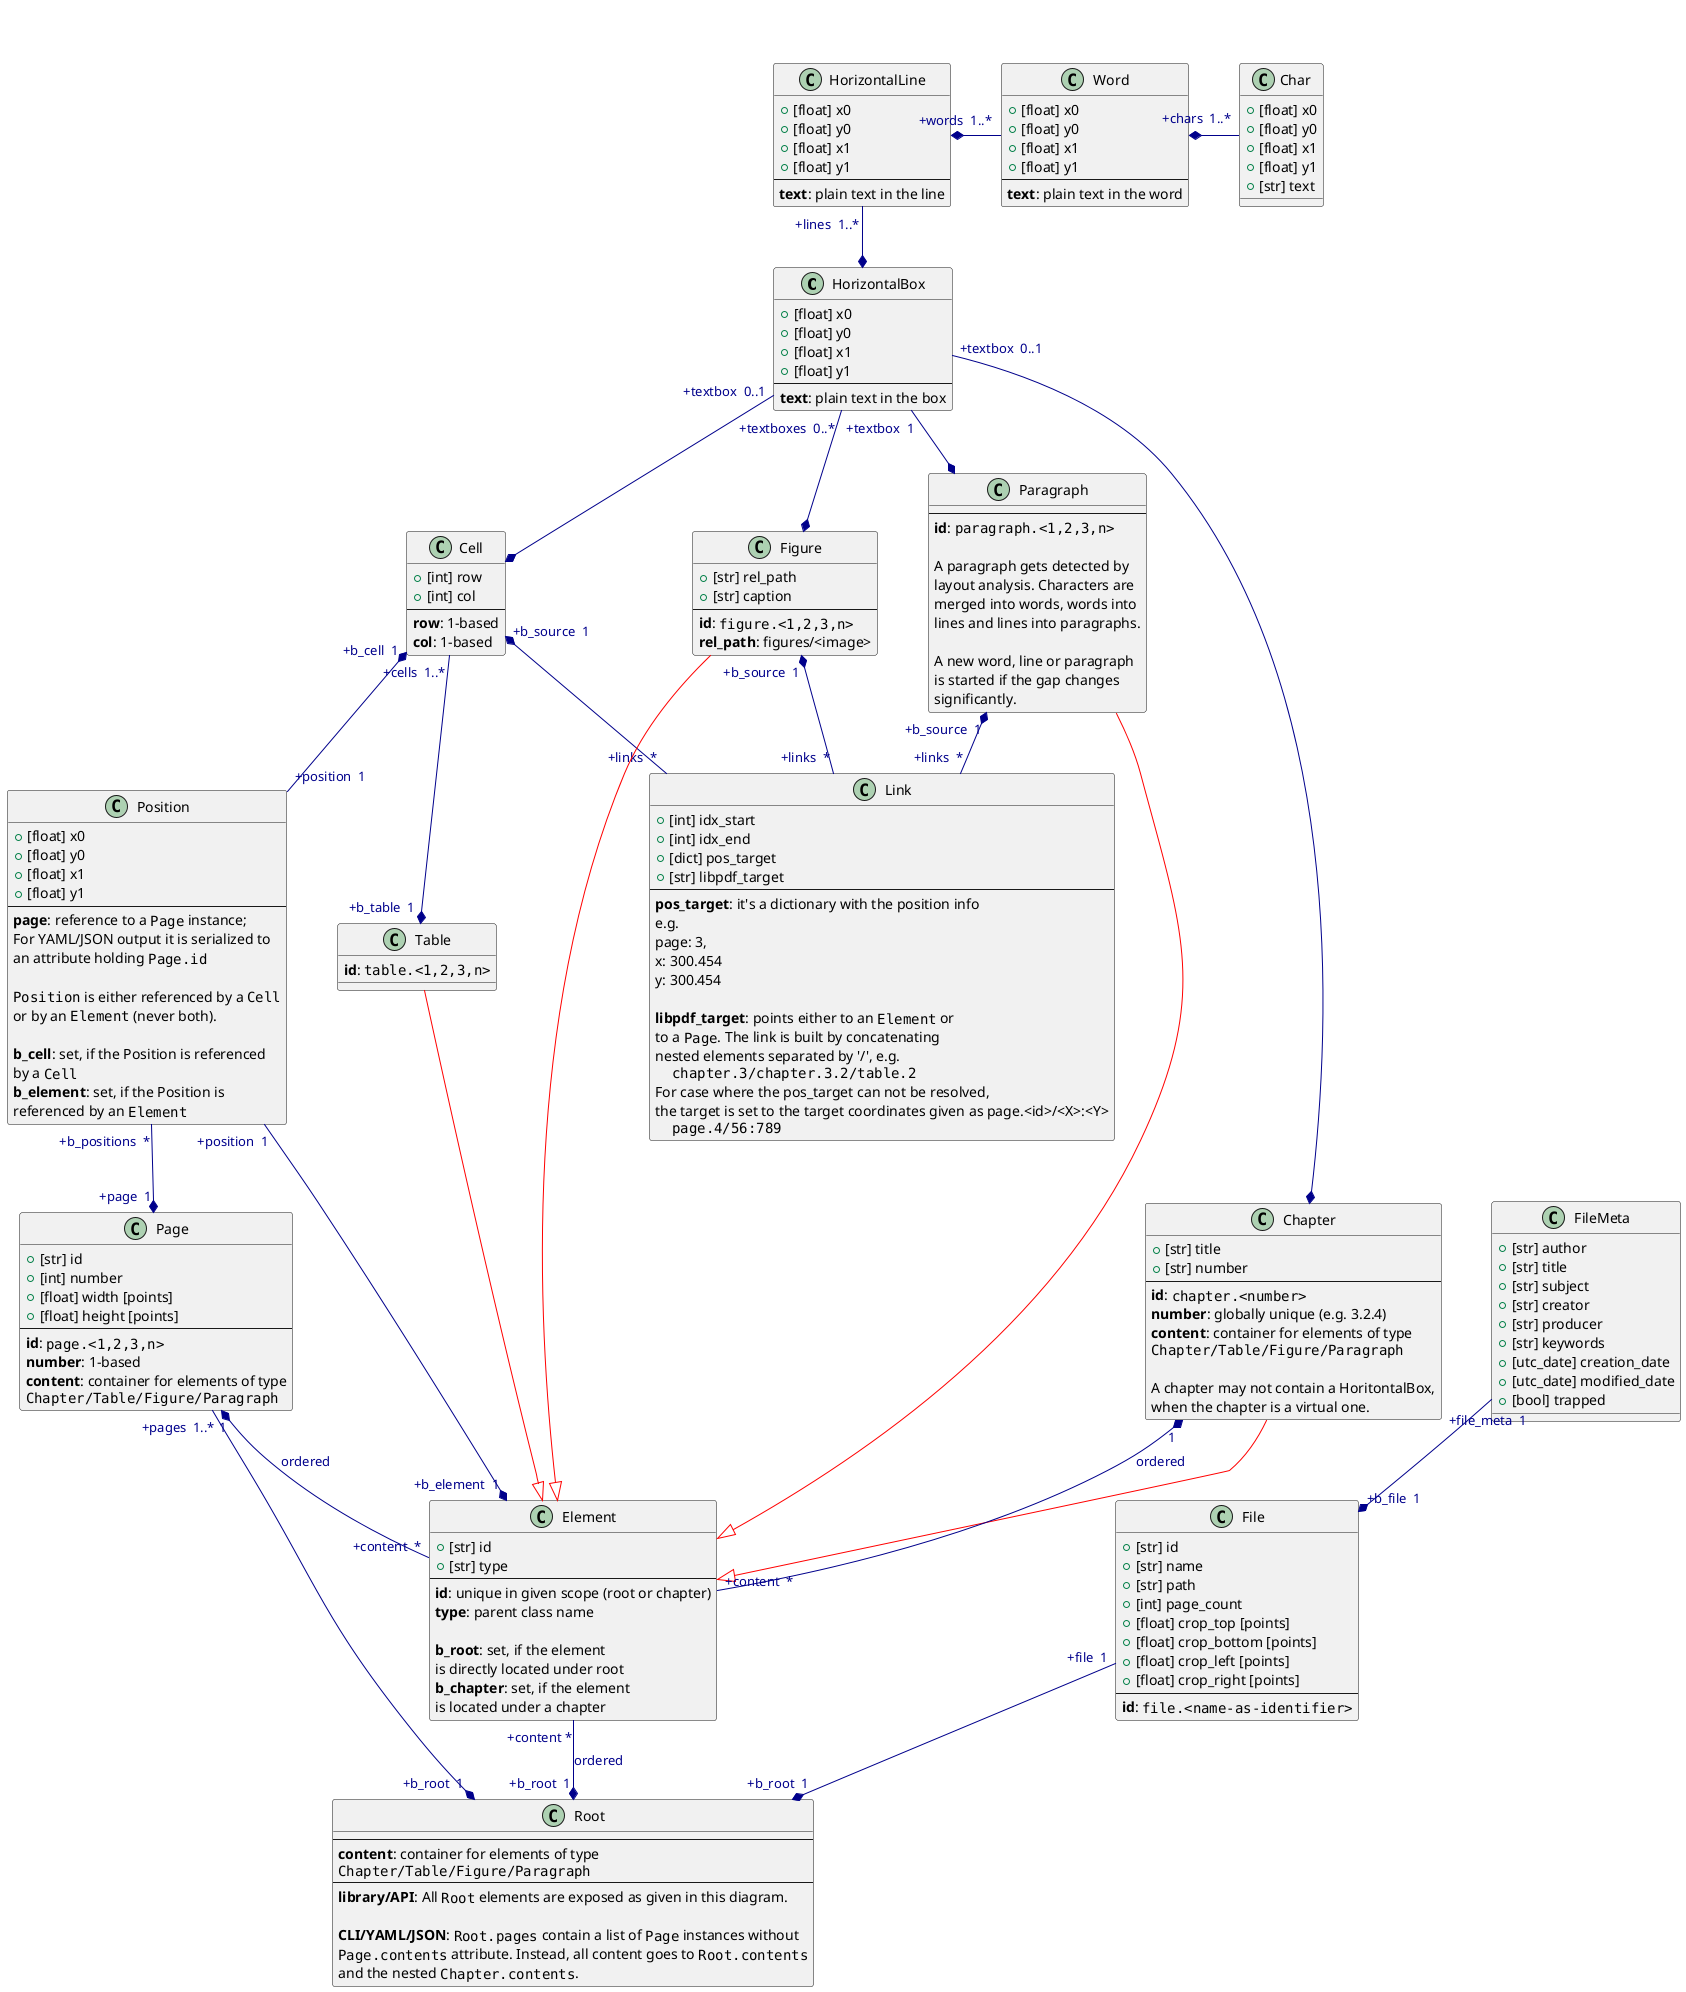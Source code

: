 .. uml::

    @startuml

        skinparam object {
            AttributeFontSize 11
        }

        ' increase distance between nodes
        skinparam nodesep 50

        ' default arrow color and arrow font color
        !define COL_ARROW_DEFAULT darkblue
        skinparam arrowcolor COL_ARROW_DEFAULT
        skinparam arrowfontcolor COL_ARROW_DEFAULT
        skinparam shadowing false

        skinparam package<<Layout>> {
            borderColor Transparent
            backgroundColor Transparent
            fontColor Transparent
            stereotypeFontColor Transparent
        }
        ' color of arrows showing inheritance
        !define COL_DERIVE red

        
        class Root {
        --
        **content**: container for elements of type
        ""Chapter/Table/Figure/Paragraph""
        --
        **library/API**: All ""Root"" elements are exposed as given in this diagram.

        **CLI/YAML/JSON**: ""Root.pages"" contain a list of ""Page"" instances without
        ""Page.contents"" attribute. Instead, all content goes to ""Root.contents""
        and the nested ""Chapter.contents"".
        }

        class Element {
            + [str] id
            + [str] type
            --
            **id**: unique in given scope (root or chapter)
            **type**: parent class name

            **b_root**: set, if the element
            is directly located under root
            **b_chapter**: set, if the element
            is located under a chapter
        }

        class Position {
            + [float] x0
            + [float] y0
            + [float] x1
            + [float] y1
            --
            **page**: reference to a ""Page"" instance;
            For YAML/JSON output it is serialized to
            an attribute holding ""Page.id""

            ""Position"" is either referenced by a ""Cell""
            or by an ""Element"" (never both).

            **b_cell**: set, if the Position is referenced
            by a ""Cell""
            **b_element**: set, if the Position is
            referenced by an ""Element""
        }

        class File {
            + [str] id
            + [str] name
            + [str] path
            + [int] page_count
            + [float] crop_top [points]
            + [float] crop_bottom [points]
            + [float] crop_left [points]
            + [float] crop_right [points]
            --
            **id**: ""file.<name-as-identifier>""
        }

        class FileMeta {
            + [str] author
            + [str] title
            + [str] subject
            + [str] creator
            + [str] producer
            + [str] keywords
            + [utc_date] creation_date
            + [utc_date] modified_date
            + [bool] trapped
        }

        class Page {
            + [str] id
            + [int] number
            + [float] width [points]
            + [float] height [points]
            --
            **id**: ""page.<1,2,3,n>""
            **number**: 1-based
            **content**: container for elements of type
            ""Chapter/Table/Figure/Paragraph""
        }

        class Link {
            + [int] idx_start
            + [int] idx_end
            + [dict] pos_target
            + [str] libpdf_target
            --
            **pos_target**: it's a dictionary with the position info
            e.g.
                      page: 3,
                      x: 300.454
                      y: 300.454

            **libpdf_target**: points either to an ""Element"" or
            to a ""Page"". The link is built by concatenating
            nested elements separated by '/', e.g.
            ""  chapter.3/chapter.3.2/table.2""
            For case where the pos_target can not be resolved,
            the target is set to the target coordinates given as page.<id>/<X>:<Y>
            ""  page.4/56:789 ""
        }

        class Paragraph {
            --
            **id**: ""paragraph.<1,2,3,n>""

            A paragraph gets detected by
            layout analysis. Characters are
            merged into words, words into
            lines and lines into paragraphs.

            A new word, line or paragraph
            is started if the gap changes
            significantly.
        }

        class Chapter {
            + [str] title
            + [str] number
            --
            **id**: ""chapter.<number>""
            **number**: globally unique (e.g. 3.2.4)
            **content**: container for elements of type
            ""Chapter/Table/Figure/Paragraph""

            A chapter may not contain a HoritontalBox, 
            when the chapter is a virtual one.
        }

        class Cell {
            + [int] row
            + [int] col
            --
            **row**: 1-based
            **col**: 1-based
        }

        class Table {
    
            **id**: ""table.<1,2,3,n>""
        }

        class Figure {
            + [str] rel_path
            + [str] caption
            --
            **id**: ""figure.<1,2,3,n>""
            **rel_path**: figures/<image>
        }

        package x <<layout>> {

           class HorizontalBox {
                + [float] x0
                + [float] y0
                + [float] x1
                + [float] y1
                --
                **text**: plain text in the box
            }

            class HorizontalLine {
                + [float] x0
                + [float] y0
                + [float] x1
                + [float] y1
                --
                **text**: plain text in the line
            }

            class Word {
                + [float] x0
                + [float] y0
                + [float] x1
                + [float] y1
                --
                **text**: plain text in the word
            }

            class Char {
                + [float] x0
                + [float] y0
                + [float] x1
                + [float] y1
                + [str] text
            }
        
       
        
        Char "+chars  1..*" ---left*  Word
        Word "+words  1..*" ---left*  HorizontalLine
        HorizontalLine "+lines  1..*" --*  HorizontalBox
        
        HorizontalBox "+textbox  1" --* Paragraph    
        HorizontalBox "+textbox  0..1" --* Cell
        HorizontalBox "+textboxes  0..*" --* Figure
        HorizontalBox "+textbox  0..1" --* Chapter

        Paragraph "+b_source  1" *-- "+links  *" Link
        Figure "+b_source  1" *-- "+links  *" Link
        Cell "+b_source  1" *-- "+links  *" Link

        Cell "+cells  1..*" --* "+b_table  1" Table
        Cell "+b_cell  1" *-down- "+position  1" Position

        Table -[#COL_DERIVE]|> Element
        Figure -[#COL_DERIVE]-|> Element
        Chapter -[#COL_DERIVE]-|> Element
        Paragraph -[#COL_DERIVE]|> Element
        
        Chapter "1" *-- "+content  *" Element: ordered
        Page "1" *-- "+content  *" Element: ordered

        ' all root structures derive from Element
        Position "+position  1" --* "+b_element  1" Element
        Element "+content *" --* "+b_root  1" Root: ordered
        File "+file  1" --* "+b_root  1" Root
        Page "+pages  1..*" --* "+b_root  1" Root
        Position "+b_positions  *" --* "+page  1" Page
        FileMeta "+file_meta  1" --* "+b_file  1" File

    @enduml
